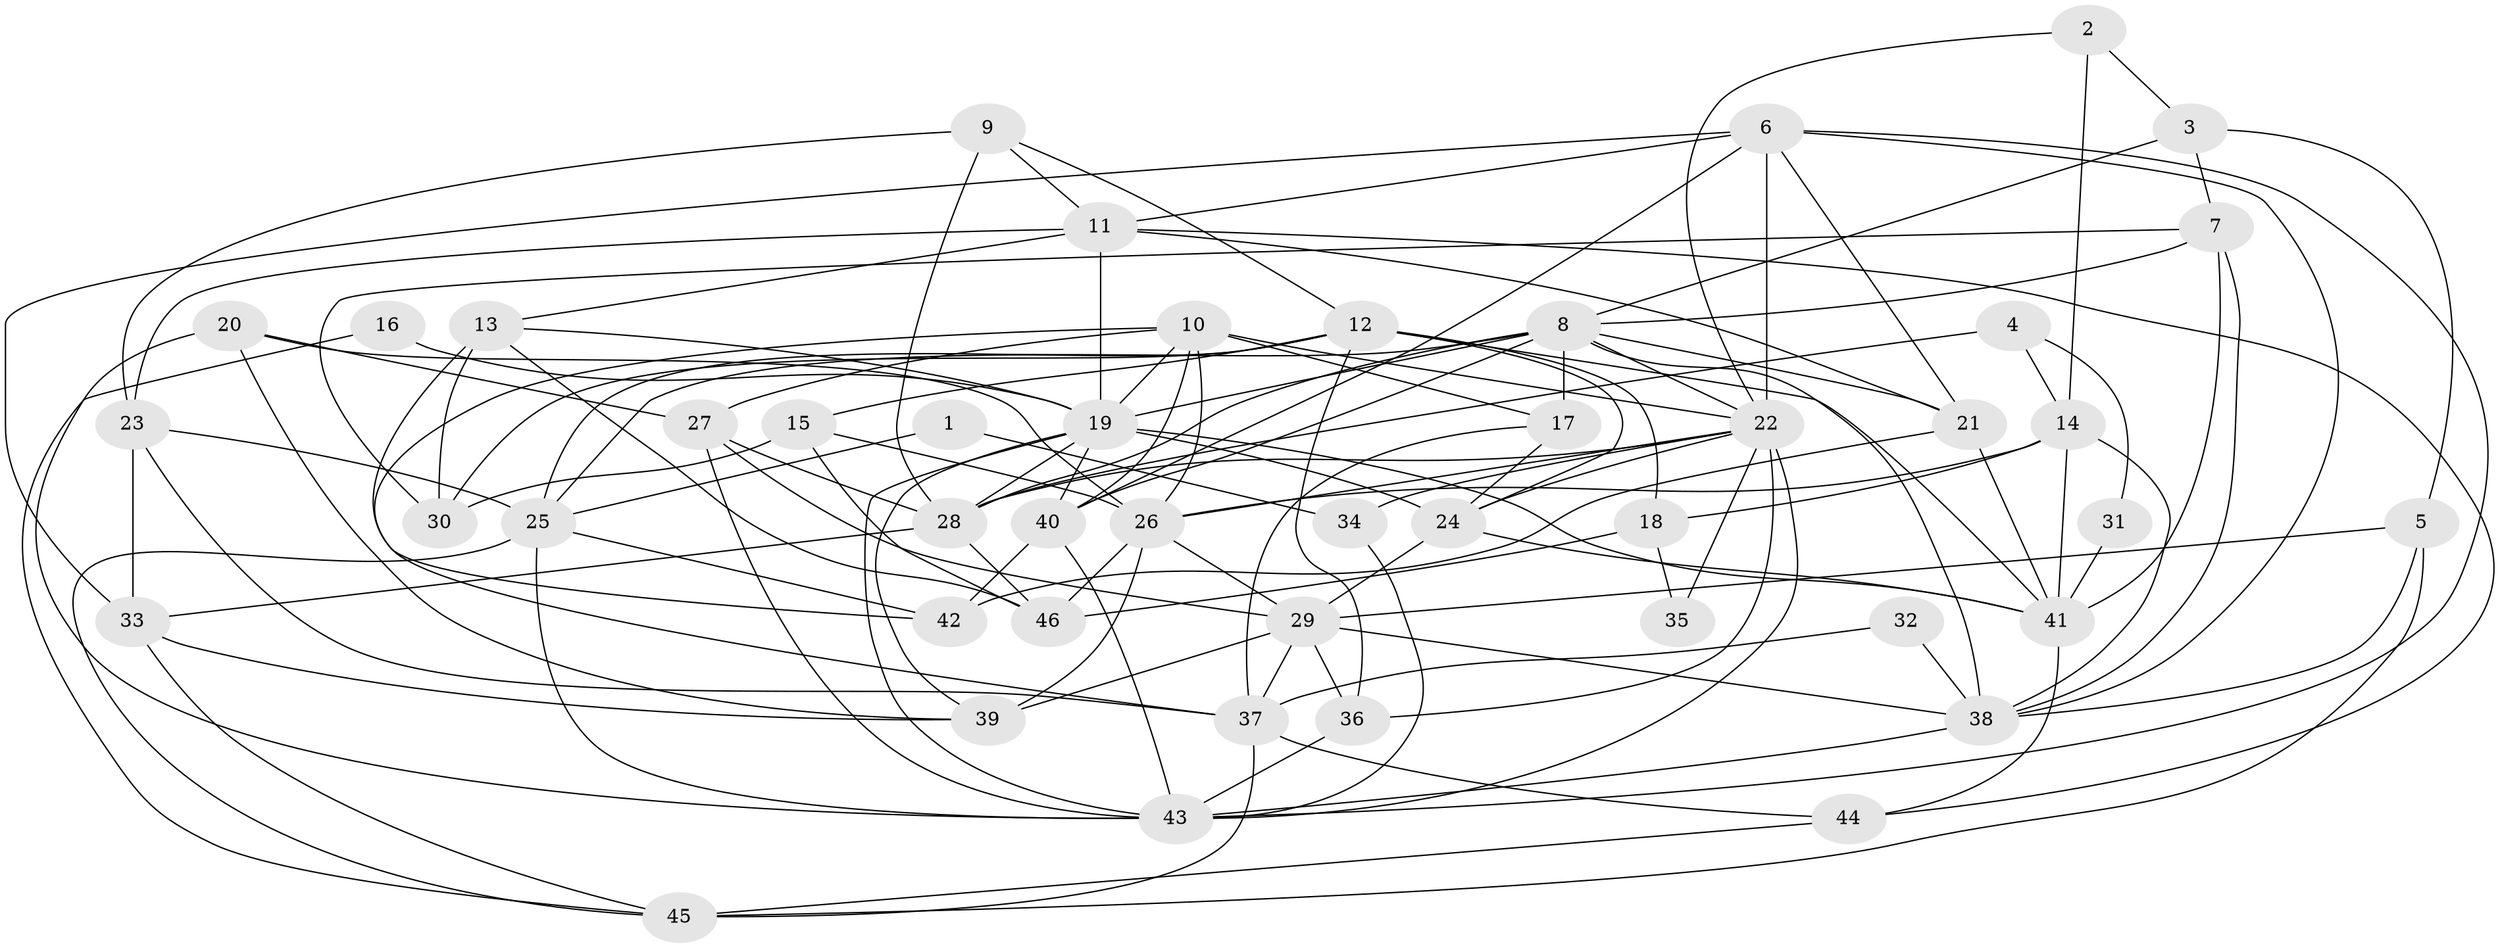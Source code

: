 // original degree distribution, {5: 0.2391304347826087, 4: 0.2826086956521739, 2: 0.16304347826086957, 3: 0.1956521739130435, 6: 0.07608695652173914, 7: 0.043478260869565216}
// Generated by graph-tools (version 1.1) at 2025/02/03/09/25 03:02:06]
// undirected, 46 vertices, 126 edges
graph export_dot {
graph [start="1"]
  node [color=gray90,style=filled];
  1;
  2;
  3;
  4;
  5;
  6;
  7;
  8;
  9;
  10;
  11;
  12;
  13;
  14;
  15;
  16;
  17;
  18;
  19;
  20;
  21;
  22;
  23;
  24;
  25;
  26;
  27;
  28;
  29;
  30;
  31;
  32;
  33;
  34;
  35;
  36;
  37;
  38;
  39;
  40;
  41;
  42;
  43;
  44;
  45;
  46;
  1 -- 25 [weight=1.0];
  1 -- 34 [weight=1.0];
  2 -- 3 [weight=1.0];
  2 -- 14 [weight=1.0];
  2 -- 22 [weight=1.0];
  3 -- 5 [weight=1.0];
  3 -- 7 [weight=1.0];
  3 -- 8 [weight=1.0];
  4 -- 14 [weight=1.0];
  4 -- 28 [weight=1.0];
  4 -- 31 [weight=2.0];
  5 -- 29 [weight=1.0];
  5 -- 38 [weight=1.0];
  5 -- 45 [weight=1.0];
  6 -- 11 [weight=1.0];
  6 -- 21 [weight=1.0];
  6 -- 22 [weight=1.0];
  6 -- 33 [weight=1.0];
  6 -- 38 [weight=1.0];
  6 -- 40 [weight=1.0];
  6 -- 43 [weight=1.0];
  7 -- 8 [weight=1.0];
  7 -- 30 [weight=1.0];
  7 -- 38 [weight=1.0];
  7 -- 41 [weight=1.0];
  8 -- 17 [weight=1.0];
  8 -- 19 [weight=1.0];
  8 -- 21 [weight=1.0];
  8 -- 22 [weight=1.0];
  8 -- 25 [weight=1.0];
  8 -- 28 [weight=1.0];
  8 -- 38 [weight=1.0];
  8 -- 40 [weight=1.0];
  9 -- 11 [weight=1.0];
  9 -- 12 [weight=1.0];
  9 -- 23 [weight=1.0];
  9 -- 28 [weight=1.0];
  10 -- 17 [weight=1.0];
  10 -- 19 [weight=1.0];
  10 -- 22 [weight=2.0];
  10 -- 26 [weight=1.0];
  10 -- 27 [weight=1.0];
  10 -- 37 [weight=1.0];
  10 -- 40 [weight=1.0];
  11 -- 13 [weight=1.0];
  11 -- 19 [weight=1.0];
  11 -- 21 [weight=1.0];
  11 -- 23 [weight=1.0];
  11 -- 44 [weight=1.0];
  12 -- 15 [weight=1.0];
  12 -- 18 [weight=1.0];
  12 -- 24 [weight=1.0];
  12 -- 25 [weight=1.0];
  12 -- 30 [weight=1.0];
  12 -- 36 [weight=1.0];
  12 -- 41 [weight=1.0];
  13 -- 19 [weight=1.0];
  13 -- 30 [weight=1.0];
  13 -- 42 [weight=2.0];
  13 -- 46 [weight=1.0];
  14 -- 18 [weight=1.0];
  14 -- 26 [weight=2.0];
  14 -- 38 [weight=1.0];
  14 -- 41 [weight=1.0];
  15 -- 26 [weight=1.0];
  15 -- 30 [weight=1.0];
  15 -- 46 [weight=1.0];
  16 -- 19 [weight=2.0];
  16 -- 45 [weight=1.0];
  17 -- 24 [weight=1.0];
  17 -- 37 [weight=1.0];
  18 -- 35 [weight=1.0];
  18 -- 46 [weight=1.0];
  19 -- 24 [weight=1.0];
  19 -- 28 [weight=1.0];
  19 -- 39 [weight=1.0];
  19 -- 40 [weight=1.0];
  19 -- 41 [weight=1.0];
  19 -- 43 [weight=1.0];
  20 -- 26 [weight=1.0];
  20 -- 27 [weight=1.0];
  20 -- 39 [weight=1.0];
  20 -- 43 [weight=1.0];
  21 -- 41 [weight=1.0];
  21 -- 42 [weight=1.0];
  22 -- 24 [weight=1.0];
  22 -- 26 [weight=1.0];
  22 -- 28 [weight=1.0];
  22 -- 34 [weight=2.0];
  22 -- 35 [weight=1.0];
  22 -- 36 [weight=1.0];
  22 -- 43 [weight=1.0];
  23 -- 25 [weight=2.0];
  23 -- 33 [weight=1.0];
  23 -- 37 [weight=1.0];
  24 -- 29 [weight=1.0];
  24 -- 41 [weight=1.0];
  25 -- 42 [weight=1.0];
  25 -- 43 [weight=1.0];
  25 -- 45 [weight=1.0];
  26 -- 29 [weight=1.0];
  26 -- 39 [weight=2.0];
  26 -- 46 [weight=1.0];
  27 -- 28 [weight=1.0];
  27 -- 29 [weight=1.0];
  27 -- 43 [weight=1.0];
  28 -- 33 [weight=1.0];
  28 -- 46 [weight=1.0];
  29 -- 36 [weight=1.0];
  29 -- 37 [weight=1.0];
  29 -- 38 [weight=2.0];
  29 -- 39 [weight=1.0];
  31 -- 41 [weight=2.0];
  32 -- 37 [weight=1.0];
  32 -- 38 [weight=1.0];
  33 -- 39 [weight=1.0];
  33 -- 45 [weight=1.0];
  34 -- 43 [weight=1.0];
  36 -- 43 [weight=1.0];
  37 -- 44 [weight=1.0];
  37 -- 45 [weight=1.0];
  38 -- 43 [weight=1.0];
  40 -- 42 [weight=2.0];
  40 -- 43 [weight=1.0];
  41 -- 44 [weight=1.0];
  44 -- 45 [weight=1.0];
}
